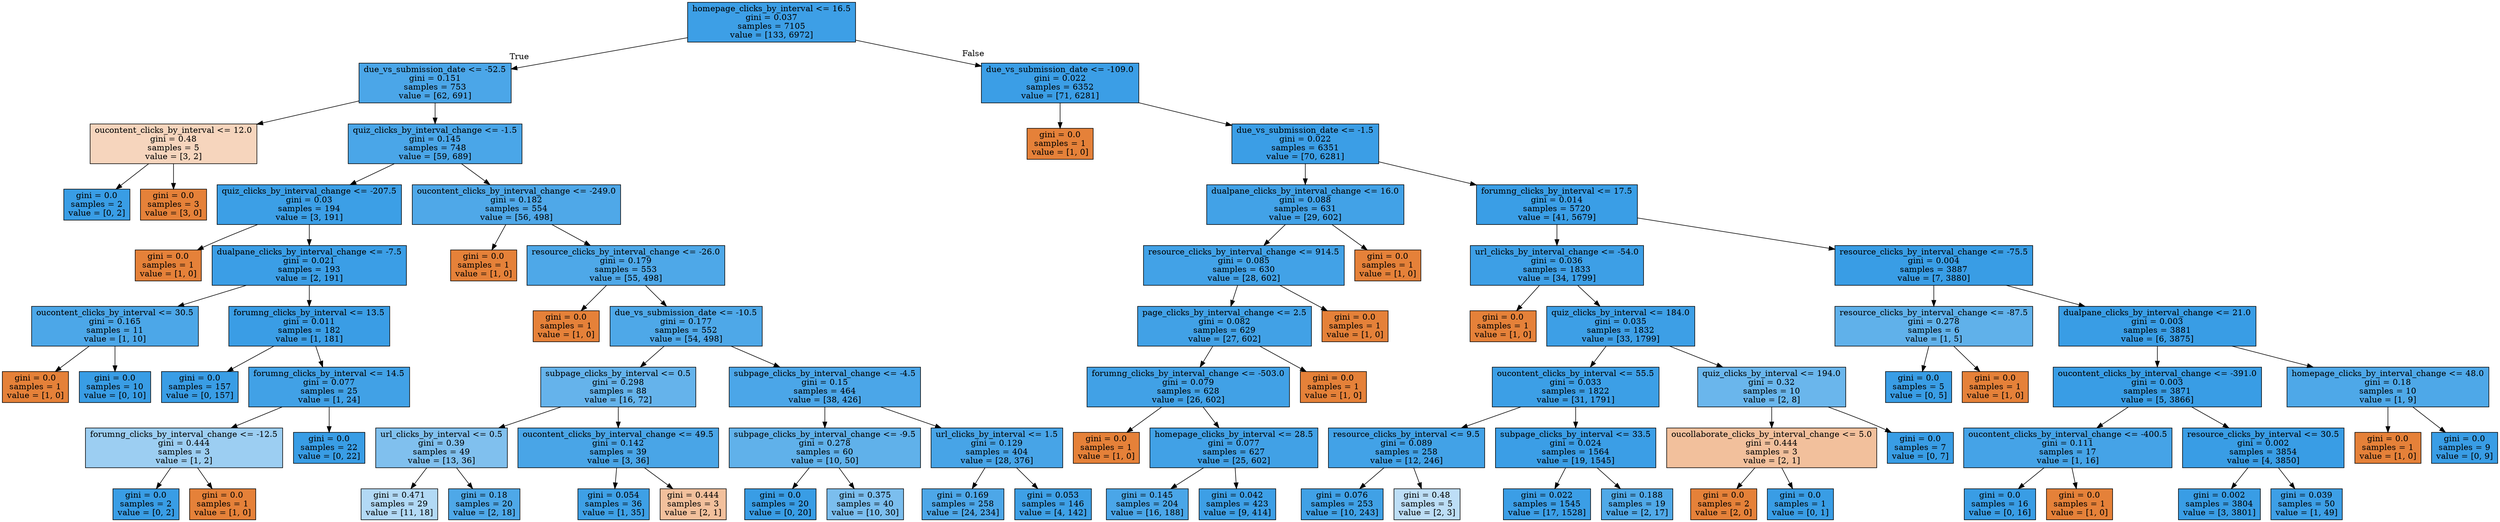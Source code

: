 digraph Tree {
node [shape=box, style="filled", color="black"] ;
0 [label="homepage_clicks_by_interval <= 16.5\ngini = 0.037\nsamples = 7105\nvalue = [133, 6972]", fillcolor="#399de5fa"] ;
1 [label="due_vs_submission_date <= -52.5\ngini = 0.151\nsamples = 753\nvalue = [62, 691]", fillcolor="#399de5e8"] ;
0 -> 1 [labeldistance=2.5, labelangle=45, headlabel="True"] ;
2 [label="oucontent_clicks_by_interval <= 12.0\ngini = 0.48\nsamples = 5\nvalue = [3, 2]", fillcolor="#e5813955"] ;
1 -> 2 ;
3 [label="gini = 0.0\nsamples = 2\nvalue = [0, 2]", fillcolor="#399de5ff"] ;
2 -> 3 ;
4 [label="gini = 0.0\nsamples = 3\nvalue = [3, 0]", fillcolor="#e58139ff"] ;
2 -> 4 ;
5 [label="quiz_clicks_by_interval_change <= -1.5\ngini = 0.145\nsamples = 748\nvalue = [59, 689]", fillcolor="#399de5e9"] ;
1 -> 5 ;
6 [label="quiz_clicks_by_interval_change <= -207.5\ngini = 0.03\nsamples = 194\nvalue = [3, 191]", fillcolor="#399de5fb"] ;
5 -> 6 ;
7 [label="gini = 0.0\nsamples = 1\nvalue = [1, 0]", fillcolor="#e58139ff"] ;
6 -> 7 ;
8 [label="dualpane_clicks_by_interval_change <= -7.5\ngini = 0.021\nsamples = 193\nvalue = [2, 191]", fillcolor="#399de5fc"] ;
6 -> 8 ;
9 [label="oucontent_clicks_by_interval <= 30.5\ngini = 0.165\nsamples = 11\nvalue = [1, 10]", fillcolor="#399de5e6"] ;
8 -> 9 ;
10 [label="gini = 0.0\nsamples = 1\nvalue = [1, 0]", fillcolor="#e58139ff"] ;
9 -> 10 ;
11 [label="gini = 0.0\nsamples = 10\nvalue = [0, 10]", fillcolor="#399de5ff"] ;
9 -> 11 ;
12 [label="forumng_clicks_by_interval <= 13.5\ngini = 0.011\nsamples = 182\nvalue = [1, 181]", fillcolor="#399de5fe"] ;
8 -> 12 ;
13 [label="gini = 0.0\nsamples = 157\nvalue = [0, 157]", fillcolor="#399de5ff"] ;
12 -> 13 ;
14 [label="forumng_clicks_by_interval <= 14.5\ngini = 0.077\nsamples = 25\nvalue = [1, 24]", fillcolor="#399de5f4"] ;
12 -> 14 ;
15 [label="forumng_clicks_by_interval_change <= -12.5\ngini = 0.444\nsamples = 3\nvalue = [1, 2]", fillcolor="#399de57f"] ;
14 -> 15 ;
16 [label="gini = 0.0\nsamples = 2\nvalue = [0, 2]", fillcolor="#399de5ff"] ;
15 -> 16 ;
17 [label="gini = 0.0\nsamples = 1\nvalue = [1, 0]", fillcolor="#e58139ff"] ;
15 -> 17 ;
18 [label="gini = 0.0\nsamples = 22\nvalue = [0, 22]", fillcolor="#399de5ff"] ;
14 -> 18 ;
19 [label="oucontent_clicks_by_interval_change <= -249.0\ngini = 0.182\nsamples = 554\nvalue = [56, 498]", fillcolor="#399de5e2"] ;
5 -> 19 ;
20 [label="gini = 0.0\nsamples = 1\nvalue = [1, 0]", fillcolor="#e58139ff"] ;
19 -> 20 ;
21 [label="resource_clicks_by_interval_change <= -26.0\ngini = 0.179\nsamples = 553\nvalue = [55, 498]", fillcolor="#399de5e3"] ;
19 -> 21 ;
22 [label="gini = 0.0\nsamples = 1\nvalue = [1, 0]", fillcolor="#e58139ff"] ;
21 -> 22 ;
23 [label="due_vs_submission_date <= -10.5\ngini = 0.177\nsamples = 552\nvalue = [54, 498]", fillcolor="#399de5e3"] ;
21 -> 23 ;
24 [label="subpage_clicks_by_interval <= 0.5\ngini = 0.298\nsamples = 88\nvalue = [16, 72]", fillcolor="#399de5c6"] ;
23 -> 24 ;
25 [label="url_clicks_by_interval <= 0.5\ngini = 0.39\nsamples = 49\nvalue = [13, 36]", fillcolor="#399de5a3"] ;
24 -> 25 ;
26 [label="gini = 0.471\nsamples = 29\nvalue = [11, 18]", fillcolor="#399de563"] ;
25 -> 26 ;
27 [label="gini = 0.18\nsamples = 20\nvalue = [2, 18]", fillcolor="#399de5e3"] ;
25 -> 27 ;
28 [label="oucontent_clicks_by_interval_change <= 49.5\ngini = 0.142\nsamples = 39\nvalue = [3, 36]", fillcolor="#399de5ea"] ;
24 -> 28 ;
29 [label="gini = 0.054\nsamples = 36\nvalue = [1, 35]", fillcolor="#399de5f8"] ;
28 -> 29 ;
30 [label="gini = 0.444\nsamples = 3\nvalue = [2, 1]", fillcolor="#e581397f"] ;
28 -> 30 ;
31 [label="subpage_clicks_by_interval_change <= -4.5\ngini = 0.15\nsamples = 464\nvalue = [38, 426]", fillcolor="#399de5e8"] ;
23 -> 31 ;
32 [label="subpage_clicks_by_interval_change <= -9.5\ngini = 0.278\nsamples = 60\nvalue = [10, 50]", fillcolor="#399de5cc"] ;
31 -> 32 ;
33 [label="gini = 0.0\nsamples = 20\nvalue = [0, 20]", fillcolor="#399de5ff"] ;
32 -> 33 ;
34 [label="gini = 0.375\nsamples = 40\nvalue = [10, 30]", fillcolor="#399de5aa"] ;
32 -> 34 ;
35 [label="url_clicks_by_interval <= 1.5\ngini = 0.129\nsamples = 404\nvalue = [28, 376]", fillcolor="#399de5ec"] ;
31 -> 35 ;
36 [label="gini = 0.169\nsamples = 258\nvalue = [24, 234]", fillcolor="#399de5e5"] ;
35 -> 36 ;
37 [label="gini = 0.053\nsamples = 146\nvalue = [4, 142]", fillcolor="#399de5f8"] ;
35 -> 37 ;
38 [label="due_vs_submission_date <= -109.0\ngini = 0.022\nsamples = 6352\nvalue = [71, 6281]", fillcolor="#399de5fc"] ;
0 -> 38 [labeldistance=2.5, labelangle=-45, headlabel="False"] ;
39 [label="gini = 0.0\nsamples = 1\nvalue = [1, 0]", fillcolor="#e58139ff"] ;
38 -> 39 ;
40 [label="due_vs_submission_date <= -1.5\ngini = 0.022\nsamples = 6351\nvalue = [70, 6281]", fillcolor="#399de5fc"] ;
38 -> 40 ;
41 [label="dualpane_clicks_by_interval_change <= 16.0\ngini = 0.088\nsamples = 631\nvalue = [29, 602]", fillcolor="#399de5f3"] ;
40 -> 41 ;
42 [label="resource_clicks_by_interval_change <= 914.5\ngini = 0.085\nsamples = 630\nvalue = [28, 602]", fillcolor="#399de5f3"] ;
41 -> 42 ;
43 [label="page_clicks_by_interval_change <= 2.5\ngini = 0.082\nsamples = 629\nvalue = [27, 602]", fillcolor="#399de5f4"] ;
42 -> 43 ;
44 [label="forumng_clicks_by_interval_change <= -503.0\ngini = 0.079\nsamples = 628\nvalue = [26, 602]", fillcolor="#399de5f4"] ;
43 -> 44 ;
45 [label="gini = 0.0\nsamples = 1\nvalue = [1, 0]", fillcolor="#e58139ff"] ;
44 -> 45 ;
46 [label="homepage_clicks_by_interval <= 28.5\ngini = 0.077\nsamples = 627\nvalue = [25, 602]", fillcolor="#399de5f4"] ;
44 -> 46 ;
47 [label="gini = 0.145\nsamples = 204\nvalue = [16, 188]", fillcolor="#399de5e9"] ;
46 -> 47 ;
48 [label="gini = 0.042\nsamples = 423\nvalue = [9, 414]", fillcolor="#399de5f9"] ;
46 -> 48 ;
49 [label="gini = 0.0\nsamples = 1\nvalue = [1, 0]", fillcolor="#e58139ff"] ;
43 -> 49 ;
50 [label="gini = 0.0\nsamples = 1\nvalue = [1, 0]", fillcolor="#e58139ff"] ;
42 -> 50 ;
51 [label="gini = 0.0\nsamples = 1\nvalue = [1, 0]", fillcolor="#e58139ff"] ;
41 -> 51 ;
52 [label="forumng_clicks_by_interval <= 17.5\ngini = 0.014\nsamples = 5720\nvalue = [41, 5679]", fillcolor="#399de5fd"] ;
40 -> 52 ;
53 [label="url_clicks_by_interval_change <= -54.0\ngini = 0.036\nsamples = 1833\nvalue = [34, 1799]", fillcolor="#399de5fa"] ;
52 -> 53 ;
54 [label="gini = 0.0\nsamples = 1\nvalue = [1, 0]", fillcolor="#e58139ff"] ;
53 -> 54 ;
55 [label="quiz_clicks_by_interval <= 184.0\ngini = 0.035\nsamples = 1832\nvalue = [33, 1799]", fillcolor="#399de5fa"] ;
53 -> 55 ;
56 [label="oucontent_clicks_by_interval <= 55.5\ngini = 0.033\nsamples = 1822\nvalue = [31, 1791]", fillcolor="#399de5fb"] ;
55 -> 56 ;
57 [label="resource_clicks_by_interval <= 9.5\ngini = 0.089\nsamples = 258\nvalue = [12, 246]", fillcolor="#399de5f3"] ;
56 -> 57 ;
58 [label="gini = 0.076\nsamples = 253\nvalue = [10, 243]", fillcolor="#399de5f5"] ;
57 -> 58 ;
59 [label="gini = 0.48\nsamples = 5\nvalue = [2, 3]", fillcolor="#399de555"] ;
57 -> 59 ;
60 [label="subpage_clicks_by_interval <= 33.5\ngini = 0.024\nsamples = 1564\nvalue = [19, 1545]", fillcolor="#399de5fc"] ;
56 -> 60 ;
61 [label="gini = 0.022\nsamples = 1545\nvalue = [17, 1528]", fillcolor="#399de5fc"] ;
60 -> 61 ;
62 [label="gini = 0.188\nsamples = 19\nvalue = [2, 17]", fillcolor="#399de5e1"] ;
60 -> 62 ;
63 [label="quiz_clicks_by_interval <= 194.0\ngini = 0.32\nsamples = 10\nvalue = [2, 8]", fillcolor="#399de5bf"] ;
55 -> 63 ;
64 [label="oucollaborate_clicks_by_interval_change <= 5.0\ngini = 0.444\nsamples = 3\nvalue = [2, 1]", fillcolor="#e581397f"] ;
63 -> 64 ;
65 [label="gini = 0.0\nsamples = 2\nvalue = [2, 0]", fillcolor="#e58139ff"] ;
64 -> 65 ;
66 [label="gini = 0.0\nsamples = 1\nvalue = [0, 1]", fillcolor="#399de5ff"] ;
64 -> 66 ;
67 [label="gini = 0.0\nsamples = 7\nvalue = [0, 7]", fillcolor="#399de5ff"] ;
63 -> 67 ;
68 [label="resource_clicks_by_interval_change <= -75.5\ngini = 0.004\nsamples = 3887\nvalue = [7, 3880]", fillcolor="#399de5ff"] ;
52 -> 68 ;
69 [label="resource_clicks_by_interval_change <= -87.5\ngini = 0.278\nsamples = 6\nvalue = [1, 5]", fillcolor="#399de5cc"] ;
68 -> 69 ;
70 [label="gini = 0.0\nsamples = 5\nvalue = [0, 5]", fillcolor="#399de5ff"] ;
69 -> 70 ;
71 [label="gini = 0.0\nsamples = 1\nvalue = [1, 0]", fillcolor="#e58139ff"] ;
69 -> 71 ;
72 [label="dualpane_clicks_by_interval_change <= 21.0\ngini = 0.003\nsamples = 3881\nvalue = [6, 3875]", fillcolor="#399de5ff"] ;
68 -> 72 ;
73 [label="oucontent_clicks_by_interval_change <= -391.0\ngini = 0.003\nsamples = 3871\nvalue = [5, 3866]", fillcolor="#399de5ff"] ;
72 -> 73 ;
74 [label="oucontent_clicks_by_interval_change <= -400.5\ngini = 0.111\nsamples = 17\nvalue = [1, 16]", fillcolor="#399de5ef"] ;
73 -> 74 ;
75 [label="gini = 0.0\nsamples = 16\nvalue = [0, 16]", fillcolor="#399de5ff"] ;
74 -> 75 ;
76 [label="gini = 0.0\nsamples = 1\nvalue = [1, 0]", fillcolor="#e58139ff"] ;
74 -> 76 ;
77 [label="resource_clicks_by_interval <= 30.5\ngini = 0.002\nsamples = 3854\nvalue = [4, 3850]", fillcolor="#399de5ff"] ;
73 -> 77 ;
78 [label="gini = 0.002\nsamples = 3804\nvalue = [3, 3801]", fillcolor="#399de5ff"] ;
77 -> 78 ;
79 [label="gini = 0.039\nsamples = 50\nvalue = [1, 49]", fillcolor="#399de5fa"] ;
77 -> 79 ;
80 [label="homepage_clicks_by_interval_change <= 48.0\ngini = 0.18\nsamples = 10\nvalue = [1, 9]", fillcolor="#399de5e3"] ;
72 -> 80 ;
81 [label="gini = 0.0\nsamples = 1\nvalue = [1, 0]", fillcolor="#e58139ff"] ;
80 -> 81 ;
82 [label="gini = 0.0\nsamples = 9\nvalue = [0, 9]", fillcolor="#399de5ff"] ;
80 -> 82 ;
}